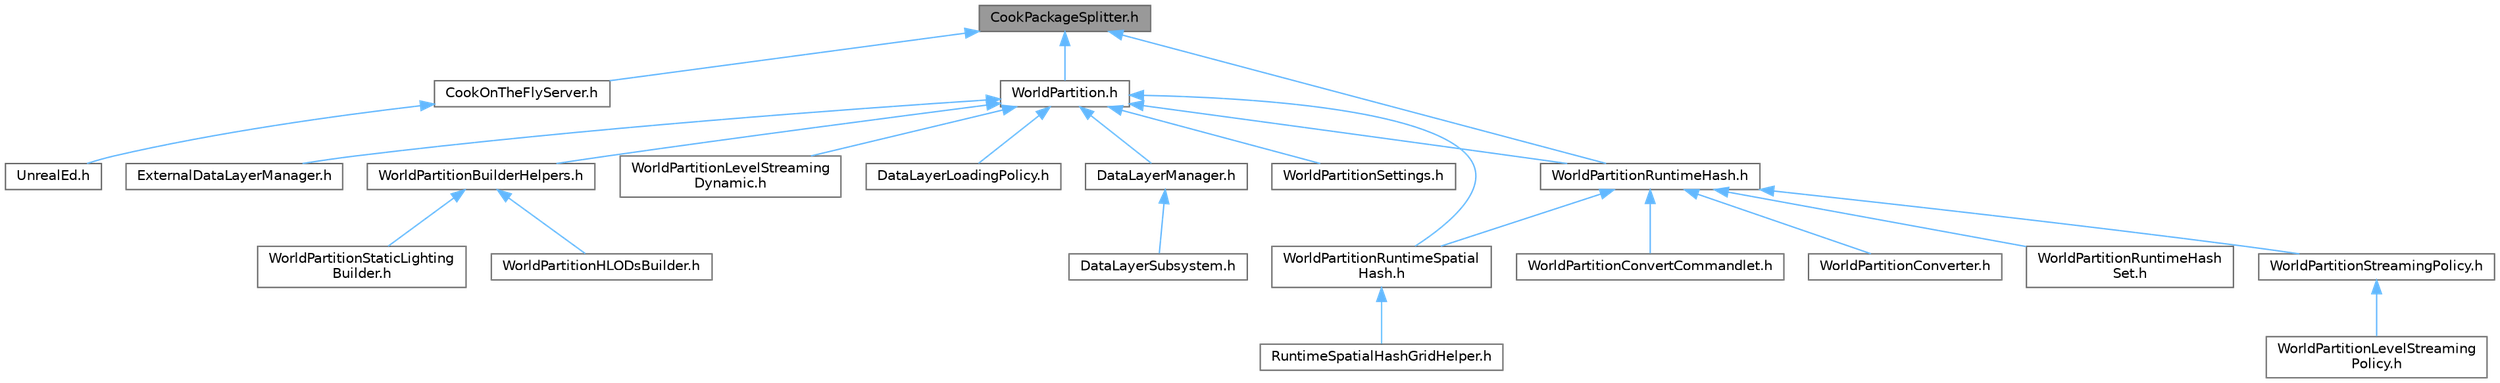 digraph "CookPackageSplitter.h"
{
 // INTERACTIVE_SVG=YES
 // LATEX_PDF_SIZE
  bgcolor="transparent";
  edge [fontname=Helvetica,fontsize=10,labelfontname=Helvetica,labelfontsize=10];
  node [fontname=Helvetica,fontsize=10,shape=box,height=0.2,width=0.4];
  Node1 [id="Node000001",label="CookPackageSplitter.h",height=0.2,width=0.4,color="gray40", fillcolor="grey60", style="filled", fontcolor="black",tooltip=" "];
  Node1 -> Node2 [id="edge1_Node000001_Node000002",dir="back",color="steelblue1",style="solid",tooltip=" "];
  Node2 [id="Node000002",label="CookOnTheFlyServer.h",height=0.2,width=0.4,color="grey40", fillcolor="white", style="filled",URL="$dc/dca/CookOnTheFlyServer_8h.html",tooltip=" "];
  Node2 -> Node3 [id="edge2_Node000002_Node000003",dir="back",color="steelblue1",style="solid",tooltip=" "];
  Node3 [id="Node000003",label="UnrealEd.h",height=0.2,width=0.4,color="grey40", fillcolor="white", style="filled",URL="$d2/d5f/UnrealEd_8h.html",tooltip=" "];
  Node1 -> Node4 [id="edge3_Node000001_Node000004",dir="back",color="steelblue1",style="solid",tooltip=" "];
  Node4 [id="Node000004",label="WorldPartition.h",height=0.2,width=0.4,color="grey40", fillcolor="white", style="filled",URL="$de/d1e/WorldPartition_8h.html",tooltip=" "];
  Node4 -> Node5 [id="edge4_Node000004_Node000005",dir="back",color="steelblue1",style="solid",tooltip=" "];
  Node5 [id="Node000005",label="DataLayerLoadingPolicy.h",height=0.2,width=0.4,color="grey40", fillcolor="white", style="filled",URL="$d4/d49/DataLayerLoadingPolicy_8h.html",tooltip=" "];
  Node4 -> Node6 [id="edge5_Node000004_Node000006",dir="back",color="steelblue1",style="solid",tooltip=" "];
  Node6 [id="Node000006",label="DataLayerManager.h",height=0.2,width=0.4,color="grey40", fillcolor="white", style="filled",URL="$de/d96/DataLayerManager_8h.html",tooltip=" "];
  Node6 -> Node7 [id="edge6_Node000006_Node000007",dir="back",color="steelblue1",style="solid",tooltip=" "];
  Node7 [id="Node000007",label="DataLayerSubsystem.h",height=0.2,width=0.4,color="grey40", fillcolor="white", style="filled",URL="$d2/d5d/DataLayerSubsystem_8h.html",tooltip=" "];
  Node4 -> Node8 [id="edge7_Node000004_Node000008",dir="back",color="steelblue1",style="solid",tooltip=" "];
  Node8 [id="Node000008",label="ExternalDataLayerManager.h",height=0.2,width=0.4,color="grey40", fillcolor="white", style="filled",URL="$d3/d7d/ExternalDataLayerManager_8h.html",tooltip=" "];
  Node4 -> Node9 [id="edge8_Node000004_Node000009",dir="back",color="steelblue1",style="solid",tooltip=" "];
  Node9 [id="Node000009",label="WorldPartitionBuilderHelpers.h",height=0.2,width=0.4,color="grey40", fillcolor="white", style="filled",URL="$db/dc0/WorldPartitionBuilderHelpers_8h.html",tooltip=" "];
  Node9 -> Node10 [id="edge9_Node000009_Node000010",dir="back",color="steelblue1",style="solid",tooltip=" "];
  Node10 [id="Node000010",label="WorldPartitionHLODsBuilder.h",height=0.2,width=0.4,color="grey40", fillcolor="white", style="filled",URL="$d3/d76/WorldPartitionHLODsBuilder_8h.html",tooltip=" "];
  Node9 -> Node11 [id="edge10_Node000009_Node000011",dir="back",color="steelblue1",style="solid",tooltip=" "];
  Node11 [id="Node000011",label="WorldPartitionStaticLighting\lBuilder.h",height=0.2,width=0.4,color="grey40", fillcolor="white", style="filled",URL="$d7/dfd/WorldPartitionStaticLightingBuilder_8h.html",tooltip=" "];
  Node4 -> Node12 [id="edge11_Node000004_Node000012",dir="back",color="steelblue1",style="solid",tooltip=" "];
  Node12 [id="Node000012",label="WorldPartitionLevelStreaming\lDynamic.h",height=0.2,width=0.4,color="grey40", fillcolor="white", style="filled",URL="$d4/d21/WorldPartitionLevelStreamingDynamic_8h.html",tooltip=" "];
  Node4 -> Node13 [id="edge12_Node000004_Node000013",dir="back",color="steelblue1",style="solid",tooltip=" "];
  Node13 [id="Node000013",label="WorldPartitionRuntimeHash.h",height=0.2,width=0.4,color="grey40", fillcolor="white", style="filled",URL="$d9/df1/WorldPartitionRuntimeHash_8h.html",tooltip=" "];
  Node13 -> Node14 [id="edge13_Node000013_Node000014",dir="back",color="steelblue1",style="solid",tooltip=" "];
  Node14 [id="Node000014",label="WorldPartitionConvertCommandlet.h",height=0.2,width=0.4,color="grey40", fillcolor="white", style="filled",URL="$db/d15/WorldPartitionConvertCommandlet_8h.html",tooltip=" "];
  Node13 -> Node15 [id="edge14_Node000013_Node000015",dir="back",color="steelblue1",style="solid",tooltip=" "];
  Node15 [id="Node000015",label="WorldPartitionConverter.h",height=0.2,width=0.4,color="grey40", fillcolor="white", style="filled",URL="$dc/df8/WorldPartitionConverter_8h.html",tooltip=" "];
  Node13 -> Node16 [id="edge15_Node000013_Node000016",dir="back",color="steelblue1",style="solid",tooltip=" "];
  Node16 [id="Node000016",label="WorldPartitionRuntimeHash\lSet.h",height=0.2,width=0.4,color="grey40", fillcolor="white", style="filled",URL="$d7/d94/WorldPartitionRuntimeHashSet_8h.html",tooltip=" "];
  Node13 -> Node17 [id="edge16_Node000013_Node000017",dir="back",color="steelblue1",style="solid",tooltip=" "];
  Node17 [id="Node000017",label="WorldPartitionRuntimeSpatial\lHash.h",height=0.2,width=0.4,color="grey40", fillcolor="white", style="filled",URL="$da/dbe/WorldPartitionRuntimeSpatialHash_8h.html",tooltip=" "];
  Node17 -> Node18 [id="edge17_Node000017_Node000018",dir="back",color="steelblue1",style="solid",tooltip=" "];
  Node18 [id="Node000018",label="RuntimeSpatialHashGridHelper.h",height=0.2,width=0.4,color="grey40", fillcolor="white", style="filled",URL="$d8/d05/RuntimeSpatialHashGridHelper_8h.html",tooltip=" "];
  Node13 -> Node19 [id="edge18_Node000013_Node000019",dir="back",color="steelblue1",style="solid",tooltip=" "];
  Node19 [id="Node000019",label="WorldPartitionStreamingPolicy.h",height=0.2,width=0.4,color="grey40", fillcolor="white", style="filled",URL="$d8/d37/WorldPartitionStreamingPolicy_8h.html",tooltip=" "];
  Node19 -> Node20 [id="edge19_Node000019_Node000020",dir="back",color="steelblue1",style="solid",tooltip=" "];
  Node20 [id="Node000020",label="WorldPartitionLevelStreaming\lPolicy.h",height=0.2,width=0.4,color="grey40", fillcolor="white", style="filled",URL="$d4/d14/WorldPartitionLevelStreamingPolicy_8h.html",tooltip=" "];
  Node4 -> Node17 [id="edge20_Node000004_Node000017",dir="back",color="steelblue1",style="solid",tooltip=" "];
  Node4 -> Node21 [id="edge21_Node000004_Node000021",dir="back",color="steelblue1",style="solid",tooltip=" "];
  Node21 [id="Node000021",label="WorldPartitionSettings.h",height=0.2,width=0.4,color="grey40", fillcolor="white", style="filled",URL="$de/d7a/WorldPartitionSettings_8h.html",tooltip=" "];
  Node1 -> Node13 [id="edge22_Node000001_Node000013",dir="back",color="steelblue1",style="solid",tooltip=" "];
}
